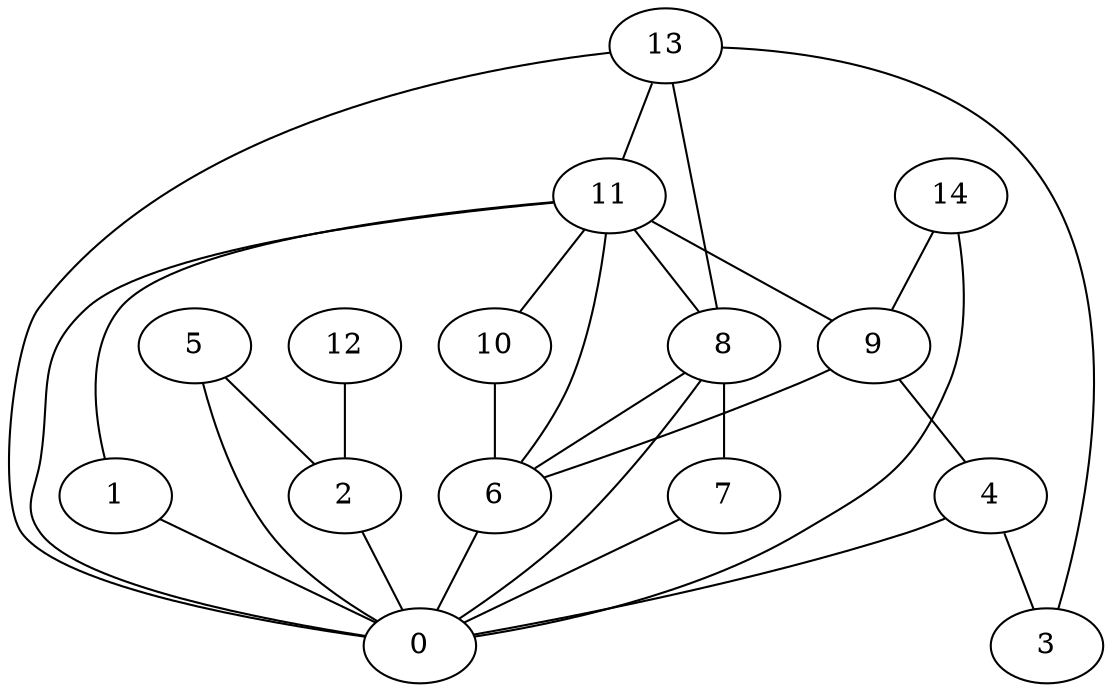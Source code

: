 digraph "sensornet-topology" {
label = "";
rankdir="BT";"0"->"1" [arrowhead = "both"] 
"0"->"2" [arrowhead = "both"] 
"0"->"4" [arrowhead = "both"] 
"0"->"5" [arrowhead = "both"] 
"0"->"6" [arrowhead = "both"] 
"0"->"7" [arrowhead = "both"] 
"0"->"8" [arrowhead = "both"] 
"0"->"11" [arrowhead = "both"] 
"0"->"13" [arrowhead = "both"] 
"0"->"14" [arrowhead = "both"] 
"1"->"11" [arrowhead = "both"] 
"2"->"5" [arrowhead = "both"] 
"2"->"12" [arrowhead = "both"] 
"3"->"4" [arrowhead = "both"] 
"3"->"13" [arrowhead = "both"] 
"4"->"9" [arrowhead = "both"] 
"6"->"8" [arrowhead = "both"] 
"6"->"9" [arrowhead = "both"] 
"6"->"10" [arrowhead = "both"] 
"6"->"11" [arrowhead = "both"] 
"7"->"8" [arrowhead = "both"] 
"8"->"11" [arrowhead = "both"] 
"8"->"13" [arrowhead = "both"] 
"9"->"11" [arrowhead = "both"] 
"9"->"14" [arrowhead = "both"] 
"10"->"11" [arrowhead = "both"] 
"11"->"13" [arrowhead = "both"] 
}